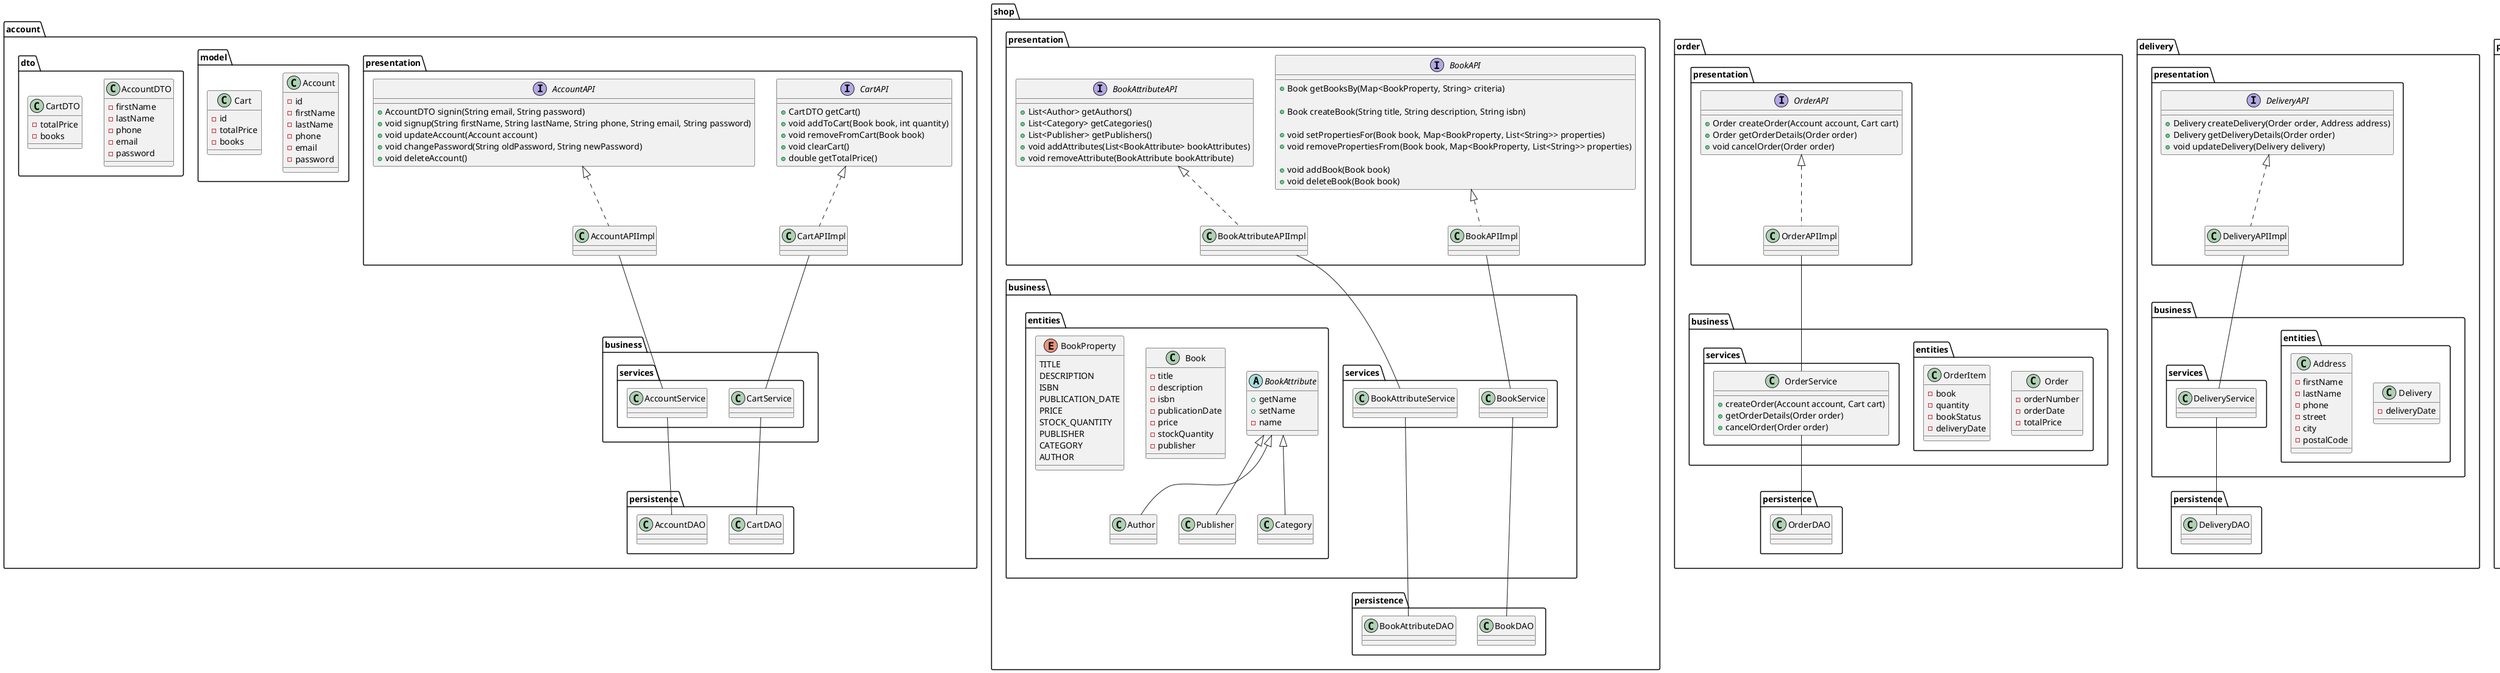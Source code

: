 @startuml classes
'https://plantuml.com/class-diagram

'skinparam package {
'    BackgroundColor #lightgrey/white
'    ArrowColor SeaGreen
'    BorderColor #black
'    BackgroundColor  #orange\white 
'}

package account {

    package account.presentation {

        interface CartAPI {
            + CartDTO getCart()
            + void addToCart(Book book, int quantity)
            + void removeFromCart(Book book)
            + void clearCart()
            + double getTotalPrice()
        }

        class CartAPIImpl implements CartAPI

        interface AccountAPI {
            + AccountDTO signin(String email, String password)
            + void signup(String firstName, String lastName, String phone, String email, String password)
            + void updateAccount(Account account)
            + void changePassword(String oldPassword, String newPassword)
            + void deleteAccount()
        }

        class AccountAPIImpl implements AccountAPI
    }

    package account.business {
        package account.business.services{
            class CartService {

            }


            class AccountService {

            }
        }

    }

    package account.model {
        class Account {
            - id
            - firstName
            - lastName
            - phone
            - email
            - password
        }

        class Cart {
            - id
            - totalPrice
            - books
        }
    }

    package account.dto {
        class AccountDTO {
            - firstName
            - lastName
            - phone
            - email
            - password
        }

        class CartDTO {
            - totalPrice
            - books
        }
    }



    package account.persistence {
        class CartDAO {

        }


        class AccountDAO {

        }

        CartService -up- CartAPIImpl
        AccountService -up- AccountAPIImpl
        CartDAO -up- CartService
        AccountDAO -up- AccountService
    }

}

package shop {

    package shop.presentation {
        interface BookAPI {
            + Book getBooksBy(Map<BookProperty, String> criteria)

            + Book createBook(String title, String description, String isbn)

            + void setPropertiesFor(Book book, Map<BookProperty, List<String>> properties)
            + void removePropertiesFrom(Book book, Map<BookProperty, List<String>> properties)

            + void addBook(Book book)
            + void deleteBook(Book book)
        }

        class BookAPIImpl implements BookAPI

        interface BookAttributeAPI {
            + List<Author> getAuthors()
            + List<Category> getCategories()
            + List<Publisher> getPublishers()
            + void addAttributes(List<BookAttribute> bookAttributes)
            + void removeAttribute(BookAttribute bookAttribute)
        }

        class BookAttributeAPIImpl implements BookAttributeAPI

    }

    package shop.business {
        together {

            package shop.business.entities {
                abstract class BookAttribute {
                    + getName
                    + setName
                    - name
                }

                class Book {
                    - title
                    - description
                    - isbn
                    - publicationDate
                    - price
                    - stockQuantity
                    - publisher
                }

                together {
                    class Category extends BookAttribute

                    class Publisher extends BookAttribute

                    class Author extends BookAttribute
                }

                enum BookProperty {
                    TITLE
                    DESCRIPTION
                    ISBN
                    PUBLICATION_DATE
                    PRICE
                    STOCK_QUANTITY
                    PUBLISHER
                    CATEGORY
                    AUTHOR
                }

            }

            package shop.business.services {

                class BookAttributeService {

                }

                class BookService {

                }
            }
        }
    }

    package shop.persistence {

        class BookDAO {

        }


        class BookAttributeDAO {

        }


    }

    BookService -up- BookAPIImpl
    BookDAO -up-- BookService

    BookAttributeDAO -up- BookAttributeService
    BookAttributeService -up- BookAttributeAPIImpl

}

package order {
    package order.presentation {
        interface OrderAPI {
            + Order createOrder(Account account, Cart cart)
            + Order getOrderDetails(Order order)
            + void cancelOrder(Order order)
        }

        class OrderAPIImpl implements OrderAPI
    }

    package order.business{
        package order.business.entities {
            class Order {
                - orderNumber
                - orderDate
                - totalPrice
            }

            class OrderItem {
                - book
                - quantity
                - bookStatus
                - deliveryDate
            }
        }

        package order.business.services {
            class OrderService {
                + createOrder(Account account, Cart cart)
                + getOrderDetails(Order order)
                + cancelOrder(Order order)
            }
        }
    }

    package order.persistence {
        class OrderDAO {

        }

        OrderService -up- OrderAPIImpl
        OrderDAO -up- OrderService
    }
}

package delivery {
    package delivery.presentation {
        interface DeliveryAPI {
            + Delivery createDelivery(Order order, Address address)
            + Delivery getDeliveryDetails(Order order)
            + void updateDelivery(Delivery delivery)
        }

        class DeliveryAPIImpl implements DeliveryAPI
    }
    package delivery.business {
        package delivery.business.entities {
            class Delivery {
                - deliveryDate
            }

            class Address {
                - firstName
                - lastName
                - phone
                - street
                - city
                - postalCode
            }
        }

        package delivery.business.services {
            class DeliveryService {

            }
        }
    }

    package delivery.persistence {
        class DeliveryDAO {

        }

        DeliveryService -up- DeliveryAPIImpl
        DeliveryDAO -up- DeliveryService
    }
}

package payment {
    package payment.presentation {
        interface PaymentAPI {
            + Invoice createInvoice(Order order, String paymentMethod)
            + Invoice getInvoiceDetails(Order order)
            + void processPayment(Invoice invoice)
        }

        class PaymentAPIImpl implements PaymentAPI
    }
    package payment.business {
        package payment.business.entities {
            class Invoice {
                - invoiceNumber
                - invoiceDate
                - totalPrice
                - paymentMethod
            }
        }

        package payment.business.services {
            class PaymentService {

            }
        }
    }
    package payment.persistence {
        class PaymentDAO {

        }

        PaymentService -up- PaymentAPIImpl
        PaymentDAO -up- PaymentService
    }
}

@enduml

